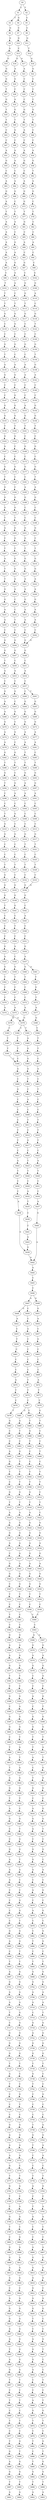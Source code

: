 strict digraph  {
	S0 -> S1 [ label = C ];
	S0 -> S2 [ label = T ];
	S1 -> S3 [ label = T ];
	S1 -> S4 [ label = G ];
	S2 -> S5 [ label = C ];
	S3 -> S6 [ label = G ];
	S4 -> S7 [ label = C ];
	S5 -> S8 [ label = C ];
	S6 -> S9 [ label = G ];
	S7 -> S10 [ label = G ];
	S8 -> S11 [ label = G ];
	S9 -> S12 [ label = A ];
	S10 -> S13 [ label = C ];
	S11 -> S14 [ label = T ];
	S12 -> S15 [ label = G ];
	S13 -> S16 [ label = G ];
	S13 -> S17 [ label = A ];
	S14 -> S18 [ label = G ];
	S15 -> S19 [ label = G ];
	S16 -> S20 [ label = A ];
	S17 -> S21 [ label = A ];
	S18 -> S22 [ label = G ];
	S19 -> S23 [ label = G ];
	S20 -> S24 [ label = G ];
	S21 -> S25 [ label = C ];
	S22 -> S26 [ label = C ];
	S23 -> S27 [ label = T ];
	S24 -> S28 [ label = C ];
	S25 -> S29 [ label = C ];
	S26 -> S30 [ label = C ];
	S27 -> S31 [ label = G ];
	S28 -> S32 [ label = A ];
	S29 -> S33 [ label = C ];
	S30 -> S34 [ label = C ];
	S31 -> S35 [ label = T ];
	S32 -> S36 [ label = G ];
	S33 -> S37 [ label = G ];
	S34 -> S38 [ label = G ];
	S35 -> S39 [ label = T ];
	S36 -> S40 [ label = T ];
	S37 -> S41 [ label = T ];
	S38 -> S42 [ label = T ];
	S39 -> S43 [ label = C ];
	S40 -> S44 [ label = G ];
	S41 -> S45 [ label = A ];
	S42 -> S46 [ label = C ];
	S43 -> S47 [ label = C ];
	S44 -> S48 [ label = C ];
	S45 -> S49 [ label = C ];
	S46 -> S50 [ label = C ];
	S47 -> S51 [ label = A ];
	S48 -> S52 [ label = A ];
	S49 -> S53 [ label = A ];
	S50 -> S54 [ label = A ];
	S51 -> S55 [ label = G ];
	S52 -> S56 [ label = A ];
	S53 -> S57 [ label = G ];
	S54 -> S58 [ label = G ];
	S55 -> S59 [ label = C ];
	S56 -> S60 [ label = C ];
	S57 -> S61 [ label = C ];
	S58 -> S62 [ label = T ];
	S59 -> S63 [ label = A ];
	S60 -> S64 [ label = A ];
	S61 -> S65 [ label = A ];
	S62 -> S66 [ label = A ];
	S63 -> S67 [ label = G ];
	S64 -> S68 [ label = G ];
	S65 -> S69 [ label = G ];
	S66 -> S70 [ label = G ];
	S67 -> S71 [ label = A ];
	S68 -> S72 [ label = C ];
	S69 -> S73 [ label = G ];
	S70 -> S74 [ label = C ];
	S71 -> S75 [ label = T ];
	S72 -> S76 [ label = T ];
	S73 -> S77 [ label = T ];
	S74 -> S78 [ label = T ];
	S75 -> S79 [ label = A ];
	S76 -> S80 [ label = A ];
	S77 -> S81 [ label = G ];
	S78 -> S82 [ label = C ];
	S79 -> S83 [ label = A ];
	S80 -> S84 [ label = C ];
	S81 -> S85 [ label = C ];
	S82 -> S86 [ label = C ];
	S83 -> S87 [ label = A ];
	S84 -> S88 [ label = G ];
	S85 -> S89 [ label = A ];
	S86 -> S90 [ label = A ];
	S87 -> S91 [ label = A ];
	S88 -> S92 [ label = A ];
	S89 -> S93 [ label = C ];
	S90 -> S94 [ label = C ];
	S91 -> S95 [ label = A ];
	S92 -> S96 [ label = G ];
	S93 -> S97 [ label = G ];
	S94 -> S98 [ label = C ];
	S95 -> S99 [ label = C ];
	S96 -> S100 [ label = A ];
	S97 -> S101 [ label = C ];
	S98 -> S102 [ label = G ];
	S99 -> S103 [ label = T ];
	S100 -> S104 [ label = A ];
	S101 -> S105 [ label = G ];
	S102 -> S106 [ label = G ];
	S103 -> S107 [ label = T ];
	S104 -> S108 [ label = C ];
	S105 -> S109 [ label = G ];
	S106 -> S110 [ label = A ];
	S107 -> S111 [ label = T ];
	S108 -> S112 [ label = T ];
	S109 -> S113 [ label = T ];
	S110 -> S114 [ label = C ];
	S111 -> S115 [ label = G ];
	S112 -> S116 [ label = G ];
	S113 -> S117 [ label = G ];
	S114 -> S118 [ label = G ];
	S115 -> S119 [ label = C ];
	S116 -> S120 [ label = G ];
	S117 -> S121 [ label = C ];
	S118 -> S122 [ label = T ];
	S119 -> S123 [ label = C ];
	S120 -> S124 [ label = C ];
	S121 -> S125 [ label = C ];
	S122 -> S126 [ label = C ];
	S123 -> S127 [ label = G ];
	S124 -> S128 [ label = G ];
	S125 -> S129 [ label = G ];
	S126 -> S130 [ label = G ];
	S127 -> S131 [ label = T ];
	S128 -> S132 [ label = C ];
	S129 -> S133 [ label = C ];
	S130 -> S134 [ label = T ];
	S131 -> S135 [ label = A ];
	S132 -> S136 [ label = A ];
	S133 -> S137 [ label = A ];
	S134 -> S138 [ label = G ];
	S135 -> S139 [ label = G ];
	S136 -> S140 [ label = G ];
	S137 -> S141 [ label = A ];
	S138 -> S142 [ label = A ];
	S139 -> S143 [ label = C ];
	S140 -> S144 [ label = C ];
	S141 -> S145 [ label = C ];
	S142 -> S146 [ label = C ];
	S143 -> S147 [ label = C ];
	S144 -> S148 [ label = G ];
	S145 -> S149 [ label = C ];
	S146 -> S150 [ label = C ];
	S147 -> S151 [ label = G ];
	S148 -> S152 [ label = G ];
	S149 -> S153 [ label = A ];
	S150 -> S154 [ label = G ];
	S151 -> S155 [ label = G ];
	S152 -> S156 [ label = G ];
	S153 -> S157 [ label = G ];
	S154 -> S158 [ label = G ];
	S155 -> S159 [ label = T ];
	S156 -> S160 [ label = T ];
	S157 -> S161 [ label = T ];
	S158 -> S162 [ label = T ];
	S159 -> S163 [ label = G ];
	S160 -> S164 [ label = G ];
	S161 -> S165 [ label = C ];
	S162 -> S166 [ label = C ];
	S163 -> S167 [ label = A ];
	S164 -> S168 [ label = C ];
	S165 -> S169 [ label = G ];
	S166 -> S170 [ label = G ];
	S167 -> S171 [ label = C ];
	S168 -> S172 [ label = C ];
	S169 -> S173 [ label = C ];
	S170 -> S174 [ label = C ];
	S171 -> S175 [ label = G ];
	S172 -> S176 [ label = G ];
	S173 -> S177 [ label = G ];
	S174 -> S178 [ label = G ];
	S175 -> S179 [ label = T ];
	S176 -> S180 [ label = C ];
	S177 -> S181 [ label = C ];
	S178 -> S182 [ label = T ];
	S179 -> S183 [ label = G ];
	S180 -> S184 [ label = C ];
	S181 -> S185 [ label = A ];
	S182 -> S186 [ label = A ];
	S183 -> S187 [ label = G ];
	S184 -> S188 [ label = G ];
	S185 -> S189 [ label = G ];
	S186 -> S190 [ label = G ];
	S187 -> S191 [ label = G ];
	S188 -> S192 [ label = G ];
	S189 -> S193 [ label = C ];
	S190 -> S194 [ label = C ];
	S191 -> S195 [ label = T ];
	S192 -> S196 [ label = T ];
	S193 -> S197 [ label = C ];
	S194 -> S198 [ label = C ];
	S195 -> S199 [ label = A ];
	S196 -> S200 [ label = G ];
	S197 -> S201 [ label = G ];
	S198 -> S202 [ label = G ];
	S199 -> S203 [ label = C ];
	S200 -> S204 [ label = G ];
	S201 -> S205 [ label = G ];
	S202 -> S206 [ label = C ];
	S203 -> S207 [ label = T ];
	S204 -> S208 [ label = T ];
	S205 -> S209 [ label = T ];
	S206 -> S210 [ label = T ];
	S207 -> S211 [ label = A ];
	S208 -> S212 [ label = G ];
	S209 -> S213 [ label = G ];
	S210 -> S214 [ label = G ];
	S211 -> S215 [ label = T ];
	S212 -> S216 [ label = G ];
	S213 -> S217 [ label = G ];
	S214 -> S218 [ label = G ];
	S215 -> S219 [ label = T ];
	S216 -> S220 [ label = A ];
	S217 -> S221 [ label = A ];
	S218 -> S222 [ label = A ];
	S219 -> S223 [ label = G ];
	S220 -> S224 [ label = A ];
	S221 -> S225 [ label = A ];
	S222 -> S226 [ label = A ];
	S223 -> S227 [ label = G ];
	S224 -> S228 [ label = C ];
	S225 -> S229 [ label = G ];
	S226 -> S230 [ label = G ];
	S227 -> S231 [ label = A ];
	S228 -> S232 [ label = C ];
	S229 -> S233 [ label = A ];
	S230 -> S234 [ label = A ];
	S231 -> S235 [ label = A ];
	S232 -> S236 [ label = T ];
	S233 -> S237 [ label = A ];
	S234 -> S238 [ label = A ];
	S235 -> S239 [ label = C ];
	S236 -> S240 [ label = C ];
	S237 -> S241 [ label = C ];
	S238 -> S242 [ label = C ];
	S239 -> S243 [ label = G ];
	S240 -> S244 [ label = G ];
	S241 -> S245 [ label = G ];
	S242 -> S245 [ label = G ];
	S243 -> S246 [ label = G ];
	S244 -> S247 [ label = G ];
	S245 -> S248 [ label = G ];
	S246 -> S249 [ label = T ];
	S247 -> S250 [ label = C ];
	S248 -> S251 [ label = C ];
	S249 -> S252 [ label = A ];
	S250 -> S253 [ label = A ];
	S251 -> S254 [ label = A ];
	S252 -> S255 [ label = C ];
	S253 -> S256 [ label = C ];
	S254 -> S257 [ label = C ];
	S255 -> S258 [ label = G ];
	S256 -> S259 [ label = G ];
	S257 -> S260 [ label = C ];
	S257 -> S261 [ label = T ];
	S258 -> S262 [ label = A ];
	S259 -> S263 [ label = C ];
	S260 -> S264 [ label = G ];
	S261 -> S265 [ label = G ];
	S262 -> S266 [ label = A ];
	S263 -> S267 [ label = G ];
	S264 -> S268 [ label = G ];
	S265 -> S269 [ label = G ];
	S266 -> S270 [ label = G ];
	S267 -> S271 [ label = C ];
	S268 -> S272 [ label = G ];
	S269 -> S273 [ label = G ];
	S270 -> S274 [ label = A ];
	S271 -> S275 [ label = G ];
	S272 -> S276 [ label = A ];
	S273 -> S277 [ label = A ];
	S274 -> S278 [ label = A ];
	S275 -> S279 [ label = C ];
	S276 -> S280 [ label = A ];
	S277 -> S281 [ label = A ];
	S278 -> S282 [ label = G ];
	S279 -> S283 [ label = G ];
	S280 -> S284 [ label = T ];
	S281 -> S285 [ label = C ];
	S282 -> S286 [ label = T ];
	S283 -> S287 [ label = T ];
	S284 -> S288 [ label = T ];
	S285 -> S289 [ label = T ];
	S286 -> S290 [ label = G ];
	S287 -> S291 [ label = C ];
	S288 -> S292 [ label = G ];
	S289 -> S293 [ label = G ];
	S290 -> S294 [ label = T ];
	S291 -> S295 [ label = G ];
	S292 -> S296 [ label = A ];
	S293 -> S297 [ label = G ];
	S294 -> S298 [ label = C ];
	S295 -> S299 [ label = A ];
	S296 -> S300 [ label = A ];
	S297 -> S301 [ label = A ];
	S298 -> S302 [ label = C ];
	S299 -> S303 [ label = C ];
	S300 -> S304 [ label = C ];
	S301 -> S305 [ label = C ];
	S302 -> S306 [ label = T ];
	S303 -> S307 [ label = G ];
	S304 -> S308 [ label = C ];
	S305 -> S309 [ label = C ];
	S306 -> S310 [ label = G ];
	S307 -> S311 [ label = C ];
	S308 -> S312 [ label = C ];
	S309 -> S313 [ label = C ];
	S310 -> S314 [ label = G ];
	S311 -> S315 [ label = G ];
	S312 -> S316 [ label = G ];
	S313 -> S317 [ label = G ];
	S314 -> S318 [ label = C ];
	S315 -> S319 [ label = C ];
	S316 -> S320 [ label = T ];
	S317 -> S321 [ label = T ];
	S318 -> S322 [ label = C ];
	S319 -> S323 [ label = C ];
	S320 -> S324 [ label = C ];
	S321 -> S325 [ label = C ];
	S322 -> S326 [ label = T ];
	S323 -> S327 [ label = T ];
	S324 -> S328 [ label = T ];
	S325 -> S329 [ label = T ];
	S326 -> S330 [ label = G ];
	S327 -> S331 [ label = C ];
	S328 -> S332 [ label = C ];
	S329 -> S333 [ label = C ];
	S330 -> S334 [ label = G ];
	S331 -> S335 [ label = G ];
	S332 -> S336 [ label = G ];
	S333 -> S336 [ label = G ];
	S334 -> S337 [ label = G ];
	S335 -> S338 [ label = G ];
	S336 -> S339 [ label = G ];
	S337 -> S340 [ label = T ];
	S338 -> S341 [ label = G ];
	S339 -> S342 [ label = C ];
	S340 -> S343 [ label = C ];
	S341 -> S344 [ label = C ];
	S342 -> S345 [ label = A ];
	S343 -> S346 [ label = C ];
	S344 -> S347 [ label = T ];
	S345 -> S348 [ label = C ];
	S346 -> S349 [ label = C ];
	S347 -> S350 [ label = C ];
	S348 -> S351 [ label = C ];
	S349 -> S352 [ label = G ];
	S350 -> S353 [ label = A ];
	S351 -> S354 [ label = G ];
	S352 -> S355 [ label = A ];
	S353 -> S356 [ label = C ];
	S354 -> S357 [ label = A ];
	S355 -> S358 [ label = G ];
	S356 -> S359 [ label = G ];
	S357 -> S360 [ label = G ];
	S357 -> S361 [ label = A ];
	S358 -> S362 [ label = T ];
	S359 -> S363 [ label = T ];
	S360 -> S364 [ label = T ];
	S361 -> S365 [ label = T ];
	S362 -> S366 [ label = C ];
	S363 -> S367 [ label = C ];
	S364 -> S368 [ label = C ];
	S365 -> S369 [ label = G ];
	S366 -> S370 [ label = C ];
	S367 -> S371 [ label = C ];
	S368 -> S372 [ label = C ];
	S369 -> S373 [ label = T ];
	S370 -> S374 [ label = A ];
	S371 -> S375 [ label = A ];
	S372 -> S376 [ label = A ];
	S373 -> S377 [ label = A ];
	S374 -> S378 [ label = G ];
	S375 -> S379 [ label = G ];
	S376 -> S378 [ label = G ];
	S377 -> S380 [ label = G ];
	S378 -> S381 [ label = T ];
	S378 -> S382 [ label = C ];
	S379 -> S383 [ label = C ];
	S380 -> S384 [ label = T ];
	S381 -> S385 [ label = A ];
	S382 -> S386 [ label = T ];
	S383 -> S387 [ label = T ];
	S384 -> S388 [ label = T ];
	S385 -> S389 [ label = G ];
	S386 -> S390 [ label = T ];
	S387 -> S391 [ label = T ];
	S388 -> S392 [ label = T ];
	S389 -> S393 [ label = G ];
	S390 -> S394 [ label = C ];
	S391 -> S394 [ label = C ];
	S392 -> S395 [ label = C ];
	S393 -> S396 [ label = G ];
	S394 -> S397 [ label = A ];
	S395 -> S398 [ label = A ];
	S396 -> S399 [ label = T ];
	S397 -> S400 [ label = C ];
	S398 -> S401 [ label = C ];
	S399 -> S402 [ label = C ];
	S400 -> S403 [ label = G ];
	S401 -> S404 [ label = T ];
	S402 -> S405 [ label = A ];
	S403 -> S406 [ label = C ];
	S404 -> S407 [ label = C ];
	S405 -> S408 [ label = C ];
	S406 -> S409 [ label = C ];
	S407 -> S410 [ label = C ];
	S408 -> S411 [ label = T ];
	S409 -> S412 [ label = C ];
	S410 -> S413 [ label = T ];
	S411 -> S414 [ label = C ];
	S412 -> S415 [ label = T ];
	S413 -> S416 [ label = T ];
	S414 -> S417 [ label = G ];
	S415 -> S418 [ label = T ];
	S416 -> S419 [ label = T ];
	S417 -> S420 [ label = C ];
	S418 -> S421 [ label = C ];
	S419 -> S422 [ label = C ];
	S420 -> S423 [ label = T ];
	S421 -> S424 [ label = A ];
	S422 -> S425 [ label = A ];
	S423 -> S426 [ label = T ];
	S424 -> S427 [ label = T ];
	S425 -> S428 [ label = T ];
	S426 -> S429 [ label = C ];
	S427 -> S430 [ label = C ];
	S428 -> S431 [ label = C ];
	S429 -> S432 [ label = A ];
	S430 -> S433 [ label = C ];
	S431 -> S434 [ label = C ];
	S432 -> S435 [ label = T ];
	S433 -> S436 [ label = A ];
	S434 -> S437 [ label = A ];
	S435 -> S438 [ label = C ];
	S436 -> S439 [ label = G ];
	S437 -> S440 [ label = G ];
	S438 -> S441 [ label = C ];
	S439 -> S442 [ label = A ];
	S440 -> S442 [ label = A ];
	S441 -> S443 [ label = A ];
	S442 -> S444 [ label = A ];
	S443 -> S439 [ label = G ];
	S444 -> S445 [ label = C ];
	S445 -> S446 [ label = C ];
	S446 -> S447 [ label = A ];
	S446 -> S448 [ label = G ];
	S447 -> S449 [ label = G ];
	S447 -> S450 [ label = C ];
	S448 -> S451 [ label = G ];
	S449 -> S452 [ label = A ];
	S450 -> S453 [ label = C ];
	S451 -> S454 [ label = A ];
	S452 -> S455 [ label = C ];
	S453 -> S456 [ label = A ];
	S454 -> S457 [ label = C ];
	S455 -> S458 [ label = T ];
	S456 -> S459 [ label = C ];
	S457 -> S460 [ label = G ];
	S458 -> S461 [ label = C ];
	S459 -> S462 [ label = C ];
	S460 -> S463 [ label = C ];
	S461 -> S464 [ label = C ];
	S462 -> S465 [ label = C ];
	S463 -> S466 [ label = C ];
	S464 -> S467 [ label = C ];
	S465 -> S468 [ label = C ];
	S466 -> S469 [ label = C ];
	S467 -> S470 [ label = A ];
	S468 -> S471 [ label = T ];
	S469 -> S472 [ label = A ];
	S470 -> S473 [ label = T ];
	S471 -> S474 [ label = T ];
	S472 -> S475 [ label = T ];
	S473 -> S476 [ label = C ];
	S474 -> S477 [ label = C ];
	S475 -> S478 [ label = C ];
	S476 -> S479 [ label = T ];
	S477 -> S480 [ label = C ];
	S477 -> S481 [ label = G ];
	S478 -> S482 [ label = G ];
	S479 -> S483 [ label = G ];
	S480 -> S484 [ label = T ];
	S481 -> S485 [ label = A ];
	S482 -> S486 [ label = T ];
	S483 -> S487 [ label = C ];
	S484 -> S488 [ label = G ];
	S485 -> S489 [ label = T ];
	S486 -> S490 [ label = C ];
	S487 -> S491 [ label = C ];
	S488 -> S492 [ label = T ];
	S489 -> S493 [ label = C ];
	S490 -> S494 [ label = C ];
	S491 -> S495 [ label = A ];
	S492 -> S496 [ label = C ];
	S493 -> S497 [ label = G ];
	S494 -> S498 [ label = T ];
	S495 -> S499 [ label = G ];
	S496 -> S500 [ label = C ];
	S497 -> S501 [ label = T ];
	S498 -> S502 [ label = C ];
	S499 -> S503 [ label = T ];
	S500 -> S504 [ label = T ];
	S501 -> S505 [ label = T ];
	S502 -> S506 [ label = T ];
	S503 -> S507 [ label = C ];
	S504 -> S508 [ label = T ];
	S505 -> S509 [ label = T ];
	S506 -> S510 [ label = T ];
	S507 -> S511 [ label = G ];
	S508 -> S512 [ label = G ];
	S509 -> S513 [ label = G ];
	S510 -> S514 [ label = C ];
	S511 -> S515 [ label = T ];
	S512 -> S516 [ label = T ];
	S513 -> S517 [ label = T ];
	S514 -> S518 [ label = T ];
	S515 -> S519 [ label = A ];
	S516 -> S520 [ label = A ];
	S517 -> S521 [ label = A ];
	S518 -> S522 [ label = C ];
	S519 -> S523 [ label = A ];
	S520 -> S524 [ label = G ];
	S521 -> S525 [ label = G ];
	S522 -> S526 [ label = G ];
	S523 -> S527 [ label = G ];
	S524 -> S528 [ label = G ];
	S525 -> S529 [ label = G ];
	S526 -> S530 [ label = G ];
	S527 -> S531 [ label = A ];
	S528 -> S532 [ label = A ];
	S529 -> S533 [ label = A ];
	S530 -> S534 [ label = A ];
	S531 -> S535 [ label = C ];
	S532 -> S536 [ label = G ];
	S533 -> S537 [ label = A ];
	S534 -> S538 [ label = G ];
	S535 -> S539 [ label = G ];
	S536 -> S540 [ label = A ];
	S537 -> S541 [ label = A ];
	S538 -> S542 [ label = A ];
	S539 -> S543 [ label = G ];
	S540 -> S544 [ label = G ];
	S541 -> S545 [ label = G ];
	S542 -> S546 [ label = G ];
	S543 -> S547 [ label = C ];
	S544 -> S548 [ label = G ];
	S545 -> S549 [ label = G ];
	S546 -> S550 [ label = G ];
	S547 -> S551 [ label = T ];
	S548 -> S552 [ label = T ];
	S549 -> S553 [ label = T ];
	S550 -> S554 [ label = T ];
	S551 -> S555 [ label = C ];
	S552 -> S556 [ label = C ];
	S553 -> S557 [ label = C ];
	S554 -> S558 [ label = C ];
	S555 -> S559 [ label = T ];
	S556 -> S560 [ label = C ];
	S557 -> S561 [ label = C ];
	S558 -> S560 [ label = C ];
	S559 -> S562 [ label = C ];
	S560 -> S563 [ label = C ];
	S561 -> S564 [ label = C ];
	S562 -> S565 [ label = G ];
	S563 -> S566 [ label = A ];
	S563 -> S567 [ label = G ];
	S564 -> S568 [ label = G ];
	S565 -> S569 [ label = A ];
	S566 -> S570 [ label = G ];
	S567 -> S571 [ label = G ];
	S568 -> S572 [ label = A ];
	S569 -> S573 [ label = A ];
	S570 -> S574 [ label = A ];
	S571 -> S575 [ label = A ];
	S572 -> S576 [ label = A ];
	S573 -> S577 [ label = G ];
	S574 -> S578 [ label = G ];
	S575 -> S579 [ label = G ];
	S576 -> S580 [ label = G ];
	S577 -> S581 [ label = T ];
	S578 -> S582 [ label = C ];
	S579 -> S583 [ label = G ];
	S580 -> S584 [ label = T ];
	S581 -> S585 [ label = C ];
	S582 -> S586 [ label = C ];
	S583 -> S587 [ label = C ];
	S584 -> S588 [ label = C ];
	S585 -> S589 [ label = G ];
	S586 -> S590 [ label = A ];
	S587 -> S591 [ label = G ];
	S588 -> S592 [ label = G ];
	S589 -> S593 [ label = C ];
	S590 -> S594 [ label = C ];
	S591 -> S595 [ label = T ];
	S592 -> S596 [ label = A ];
	S593 -> S597 [ label = G ];
	S594 -> S598 [ label = G ];
	S595 -> S599 [ label = G ];
	S596 -> S600 [ label = G ];
	S597 -> S601 [ label = G ];
	S598 -> S602 [ label = G ];
	S599 -> S603 [ label = G ];
	S600 -> S604 [ label = G ];
	S601 -> S605 [ label = C ];
	S602 -> S606 [ label = T ];
	S603 -> S607 [ label = T ];
	S604 -> S608 [ label = T ];
	S605 -> S609 [ label = T ];
	S606 -> S610 [ label = T ];
	S607 -> S611 [ label = A ];
	S608 -> S612 [ label = A ];
	S609 -> S613 [ label = A ];
	S610 -> S614 [ label = A ];
	S611 -> S615 [ label = T ];
	S612 -> S616 [ label = T ];
	S613 -> S617 [ label = T ];
	S614 -> S618 [ label = C ];
	S615 -> S619 [ label = G ];
	S616 -> S620 [ label = A ];
	S617 -> S621 [ label = A ];
	S618 -> S622 [ label = T ];
	S619 -> S623 [ label = A ];
	S620 -> S624 [ label = A ];
	S621 -> S625 [ label = G ];
	S622 -> S626 [ label = G ];
	S623 -> S627 [ label = G ];
	S624 -> S628 [ label = G ];
	S625 -> S629 [ label = T ];
	S626 -> S630 [ label = C ];
	S627 -> S631 [ label = C ];
	S628 -> S632 [ label = T ];
	S629 -> S633 [ label = A ];
	S630 -> S634 [ label = A ];
	S631 -> S635 [ label = G ];
	S632 -> S636 [ label = C ];
	S633 -> S637 [ label = G ];
	S634 -> S638 [ label = G ];
	S635 -> S639 [ label = G ];
	S636 -> S640 [ label = G ];
	S637 -> S641 [ label = C ];
	S638 -> S642 [ label = A ];
	S639 -> S643 [ label = T ];
	S640 -> S644 [ label = T ];
	S641 -> S645 [ label = C ];
	S642 -> S646 [ label = C ];
	S643 -> S647 [ label = C ];
	S644 -> S648 [ label = G ];
	S645 -> S649 [ label = G ];
	S646 -> S650 [ label = G ];
	S647 -> S651 [ label = G ];
	S648 -> S652 [ label = G ];
	S649 -> S653 [ label = A ];
	S650 -> S654 [ label = G ];
	S651 -> S655 [ label = C ];
	S652 -> S656 [ label = T ];
	S653 -> S657 [ label = A ];
	S654 -> S658 [ label = A ];
	S655 -> S659 [ label = A ];
	S656 -> S660 [ label = A ];
	S657 -> S661 [ label = A ];
	S658 -> S662 [ label = C ];
	S659 -> S663 [ label = C ];
	S660 -> S664 [ label = C ];
	S661 -> S665 [ label = C ];
	S662 -> S666 [ label = A ];
	S663 -> S667 [ label = G ];
	S664 -> S668 [ label = C ];
	S665 -> S669 [ label = C ];
	S666 -> S670 [ label = C ];
	S667 -> S671 [ label = C ];
	S668 -> S672 [ label = G ];
	S669 -> S673 [ label = C ];
	S670 -> S674 [ label = A ];
	S671 -> S675 [ label = G ];
	S672 -> S676 [ label = G ];
	S673 -> S677 [ label = C ];
	S674 -> S678 [ label = C ];
	S675 -> S679 [ label = C ];
	S676 -> S680 [ label = T ];
	S677 -> S681 [ label = G ];
	S678 -> S682 [ label = C ];
	S679 -> S683 [ label = G ];
	S680 -> S684 [ label = G ];
	S681 -> S685 [ label = A ];
	S682 -> S686 [ label = T ];
	S683 -> S687 [ label = G ];
	S684 -> S688 [ label = G ];
	S685 -> S689 [ label = C ];
	S686 -> S690 [ label = C ];
	S687 -> S691 [ label = C ];
	S688 -> S692 [ label = T ];
	S689 -> S693 [ label = T ];
	S690 -> S694 [ label = T ];
	S691 -> S695 [ label = T ];
	S692 -> S696 [ label = T ];
	S693 -> S697 [ label = A ];
	S694 -> S698 [ label = A ];
	S695 -> S699 [ label = G ];
	S696 -> S700 [ label = A ];
	S697 -> S701 [ label = G ];
	S698 -> S702 [ label = G ];
	S699 -> S703 [ label = G ];
	S700 -> S704 [ label = G ];
	S701 -> S705 [ label = A ];
	S702 -> S706 [ label = A ];
	S703 -> S707 [ label = A ];
	S704 -> S708 [ label = A ];
	S705 -> S709 [ label = A ];
	S706 -> S710 [ label = A ];
	S707 -> S711 [ label = A ];
	S708 -> S712 [ label = A ];
	S709 -> S713 [ label = T ];
	S710 -> S714 [ label = C ];
	S711 -> S715 [ label = T ];
	S712 -> S716 [ label = G ];
	S713 -> S717 [ label = C ];
	S714 -> S718 [ label = G ];
	S715 -> S719 [ label = G ];
	S716 -> S720 [ label = G ];
	S717 -> S721 [ label = G ];
	S718 -> S722 [ label = A ];
	S719 -> S723 [ label = G ];
	S720 -> S724 [ label = G ];
	S721 -> S725 [ label = G ];
	S722 -> S726 [ label = G ];
	S723 -> S727 [ label = G ];
	S724 -> S728 [ label = G ];
	S725 -> S729 [ label = G ];
	S726 -> S730 [ label = G ];
	S727 -> S731 [ label = G ];
	S728 -> S732 [ label = G ];
	S729 -> S733 [ label = T ];
	S730 -> S734 [ label = T ];
	S731 -> S735 [ label = T ];
	S732 -> S736 [ label = T ];
	S733 -> S737 [ label = A ];
	S734 -> S738 [ label = G ];
	S735 -> S739 [ label = C ];
	S736 -> S740 [ label = C ];
	S737 -> S741 [ label = T ];
	S738 -> S742 [ label = T ];
	S739 -> S743 [ label = C ];
	S740 -> S744 [ label = C ];
	S741 -> S745 [ label = C ];
	S742 -> S746 [ label = C ];
	S743 -> S747 [ label = G ];
	S744 -> S748 [ label = G ];
	S745 -> S749 [ label = C ];
	S746 -> S750 [ label = C ];
	S747 -> S751 [ label = C ];
	S748 -> S752 [ label = T ];
	S749 -> S753 [ label = C ];
	S750 -> S754 [ label = C ];
	S751 -> S755 [ label = C ];
	S752 -> S756 [ label = C ];
	S753 -> S757 [ label = G ];
	S754 -> S758 [ label = T ];
	S755 -> S759 [ label = G ];
	S756 -> S760 [ label = G ];
	S757 -> S761 [ label = A ];
	S758 -> S762 [ label = G ];
	S759 -> S763 [ label = G ];
	S760 -> S764 [ label = G ];
	S761 -> S765 [ label = A ];
	S762 -> S766 [ label = T ];
	S763 -> S767 [ label = A ];
	S764 -> S768 [ label = A ];
	S765 -> S769 [ label = A ];
	S766 -> S770 [ label = C ];
	S767 -> S771 [ label = A ];
	S768 -> S772 [ label = A ];
	S769 -> S773 [ label = G ];
	S770 -> S774 [ label = C ];
	S771 -> S775 [ label = C ];
	S772 -> S776 [ label = C ];
	S773 -> S777 [ label = T ];
	S774 -> S778 [ label = T ];
	S775 -> S779 [ label = T ];
	S776 -> S780 [ label = T ];
	S777 -> S781 [ label = G ];
	S778 -> S782 [ label = A ];
	S779 -> S783 [ label = G ];
	S780 -> S784 [ label = A ];
	S781 -> S785 [ label = T ];
	S782 -> S786 [ label = C ];
	S783 -> S787 [ label = C ];
	S784 -> S788 [ label = C ];
	S785 -> S789 [ label = C ];
	S786 -> S790 [ label = T ];
	S787 -> S791 [ label = A ];
	S788 -> S792 [ label = A ];
	S789 -> S793 [ label = G ];
	S790 -> S794 [ label = A ];
	S791 -> S795 [ label = A ];
	S792 -> S796 [ label = A ];
	S793 -> S797 [ label = T ];
	S794 -> S798 [ label = C ];
	S795 -> S799 [ label = C ];
	S796 -> S800 [ label = C ];
	S797 -> S801 [ label = C ];
	S798 -> S802 [ label = C ];
	S799 -> S803 [ label = C ];
	S800 -> S804 [ label = G ];
	S801 -> S805 [ label = G ];
	S802 -> S806 [ label = A ];
	S803 -> S807 [ label = A ];
	S804 -> S808 [ label = A ];
	S805 -> S809 [ label = G ];
	S806 -> S810 [ label = G ];
	S807 -> S811 [ label = G ];
	S808 -> S812 [ label = A ];
	S809 -> S813 [ label = A ];
	S810 -> S814 [ label = G ];
	S811 -> S815 [ label = A ];
	S812 -> S816 [ label = A ];
	S813 -> S817 [ label = A ];
	S814 -> S818 [ label = A ];
	S815 -> S819 [ label = A ];
	S816 -> S820 [ label = A ];
	S817 -> S821 [ label = C ];
	S818 -> S822 [ label = G ];
	S819 -> S823 [ label = C ];
	S820 -> S824 [ label = C ];
	S821 -> S825 [ label = A ];
	S822 -> S826 [ label = A ];
	S823 -> S827 [ label = A ];
	S824 -> S828 [ label = A ];
	S825 -> S829 [ label = G ];
	S826 -> S830 [ label = G ];
	S827 -> S831 [ label = G ];
	S828 -> S832 [ label = G ];
	S829 -> S833 [ label = G ];
	S830 -> S834 [ label = T ];
	S831 -> S835 [ label = C ];
	S832 -> S836 [ label = A ];
	S833 -> S837 [ label = A ];
	S834 -> S838 [ label = C ];
	S835 -> S839 [ label = C ];
	S836 -> S840 [ label = A ];
	S837 -> S841 [ label = A ];
	S838 -> S842 [ label = A ];
	S839 -> S843 [ label = G ];
	S840 -> S844 [ label = G ];
	S841 -> S845 [ label = T ];
	S842 -> S846 [ label = G ];
	S843 -> S847 [ label = T ];
	S844 -> S848 [ label = G ];
	S845 -> S849 [ label = A ];
	S846 -> S850 [ label = G ];
	S847 -> S851 [ label = C ];
	S848 -> S852 [ label = G ];
	S849 -> S853 [ label = G ];
	S850 -> S854 [ label = A ];
	S851 -> S855 [ label = C ];
	S852 -> S856 [ label = G ];
	S853 -> S857 [ label = T ];
	S854 -> S858 [ label = C ];
	S855 -> S859 [ label = T ];
	S856 -> S860 [ label = T ];
	S857 -> S861 [ label = C ];
	S858 -> S862 [ label = C ];
	S859 -> S863 [ label = C ];
	S860 -> S864 [ label = C ];
	S861 -> S865 [ label = T ];
	S862 -> S866 [ label = A ];
	S863 -> S867 [ label = T ];
	S864 -> S868 [ label = T ];
	S865 -> S869 [ label = C ];
	S866 -> S870 [ label = G ];
	S867 -> S871 [ label = G ];
	S868 -> S872 [ label = C ];
	S869 -> S873 [ label = T ];
	S870 -> S874 [ label = T ];
	S871 -> S875 [ label = T ];
	S872 -> S876 [ label = T ];
	S873 -> S877 [ label = C ];
	S874 -> S878 [ label = C ];
	S875 -> S879 [ label = C ];
	S876 -> S880 [ label = C ];
	S877 -> S881 [ label = T ];
	S878 -> S882 [ label = T ];
	S879 -> S883 [ label = G ];
	S880 -> S884 [ label = G ];
	S881 -> S885 [ label = G ];
	S882 -> S886 [ label = C ];
	S883 -> S887 [ label = T ];
	S884 -> S888 [ label = T ];
	S885 -> S889 [ label = A ];
	S886 -> S890 [ label = T ];
	S887 -> S891 [ label = G ];
	S888 -> S892 [ label = G ];
	S889 -> S893 [ label = G ];
	S890 -> S894 [ label = G ];
	S891 -> S895 [ label = G ];
	S892 -> S896 [ label = G ];
	S893 -> S897 [ label = T ];
	S894 -> S898 [ label = T ];
	S895 -> S899 [ label = T ];
	S896 -> S900 [ label = T ];
	S897 -> S901 [ label = A ];
	S898 -> S902 [ label = A ];
	S899 -> S903 [ label = A ];
	S900 -> S904 [ label = A ];
}
